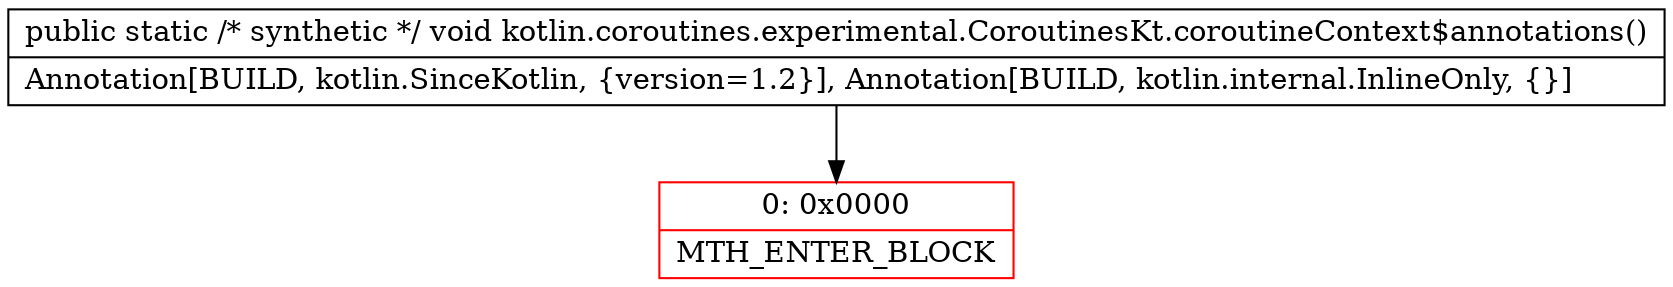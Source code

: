 digraph "CFG forkotlin.coroutines.experimental.CoroutinesKt.coroutineContext$annotations()V" {
subgraph cluster_Region_1817098115 {
label = "R(0)";
node [shape=record,color=blue];
}
Node_0 [shape=record,color=red,label="{0\:\ 0x0000|MTH_ENTER_BLOCK\l}"];
MethodNode[shape=record,label="{public static \/* synthetic *\/ void kotlin.coroutines.experimental.CoroutinesKt.coroutineContext$annotations()  | Annotation[BUILD, kotlin.SinceKotlin, \{version=1.2\}], Annotation[BUILD, kotlin.internal.InlineOnly, \{\}]\l}"];
MethodNode -> Node_0;
}

